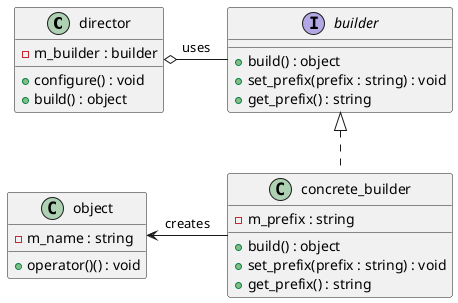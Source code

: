 /'
tag::class-diagram[]
'/
@startuml class-diagram

    class director {
        - m_builder : builder
        + configure() : void
        + build() : object
    }

    interface builder {
        + build() : object
        + set_prefix(prefix : string) : void
        + get_prefix() : string
    }

    class concrete_builder implements builder {
        - m_prefix : string
        + build() : object
        + set_prefix(prefix : string) : void
        + get_prefix() : string
    }

    class object {
        - m_name : string
        + operator()() : void
    }

    director o- builder : "uses"
    concrete_builder -left-> object : "creates"


@enduml
/'
end::class-diagram[]
'/
